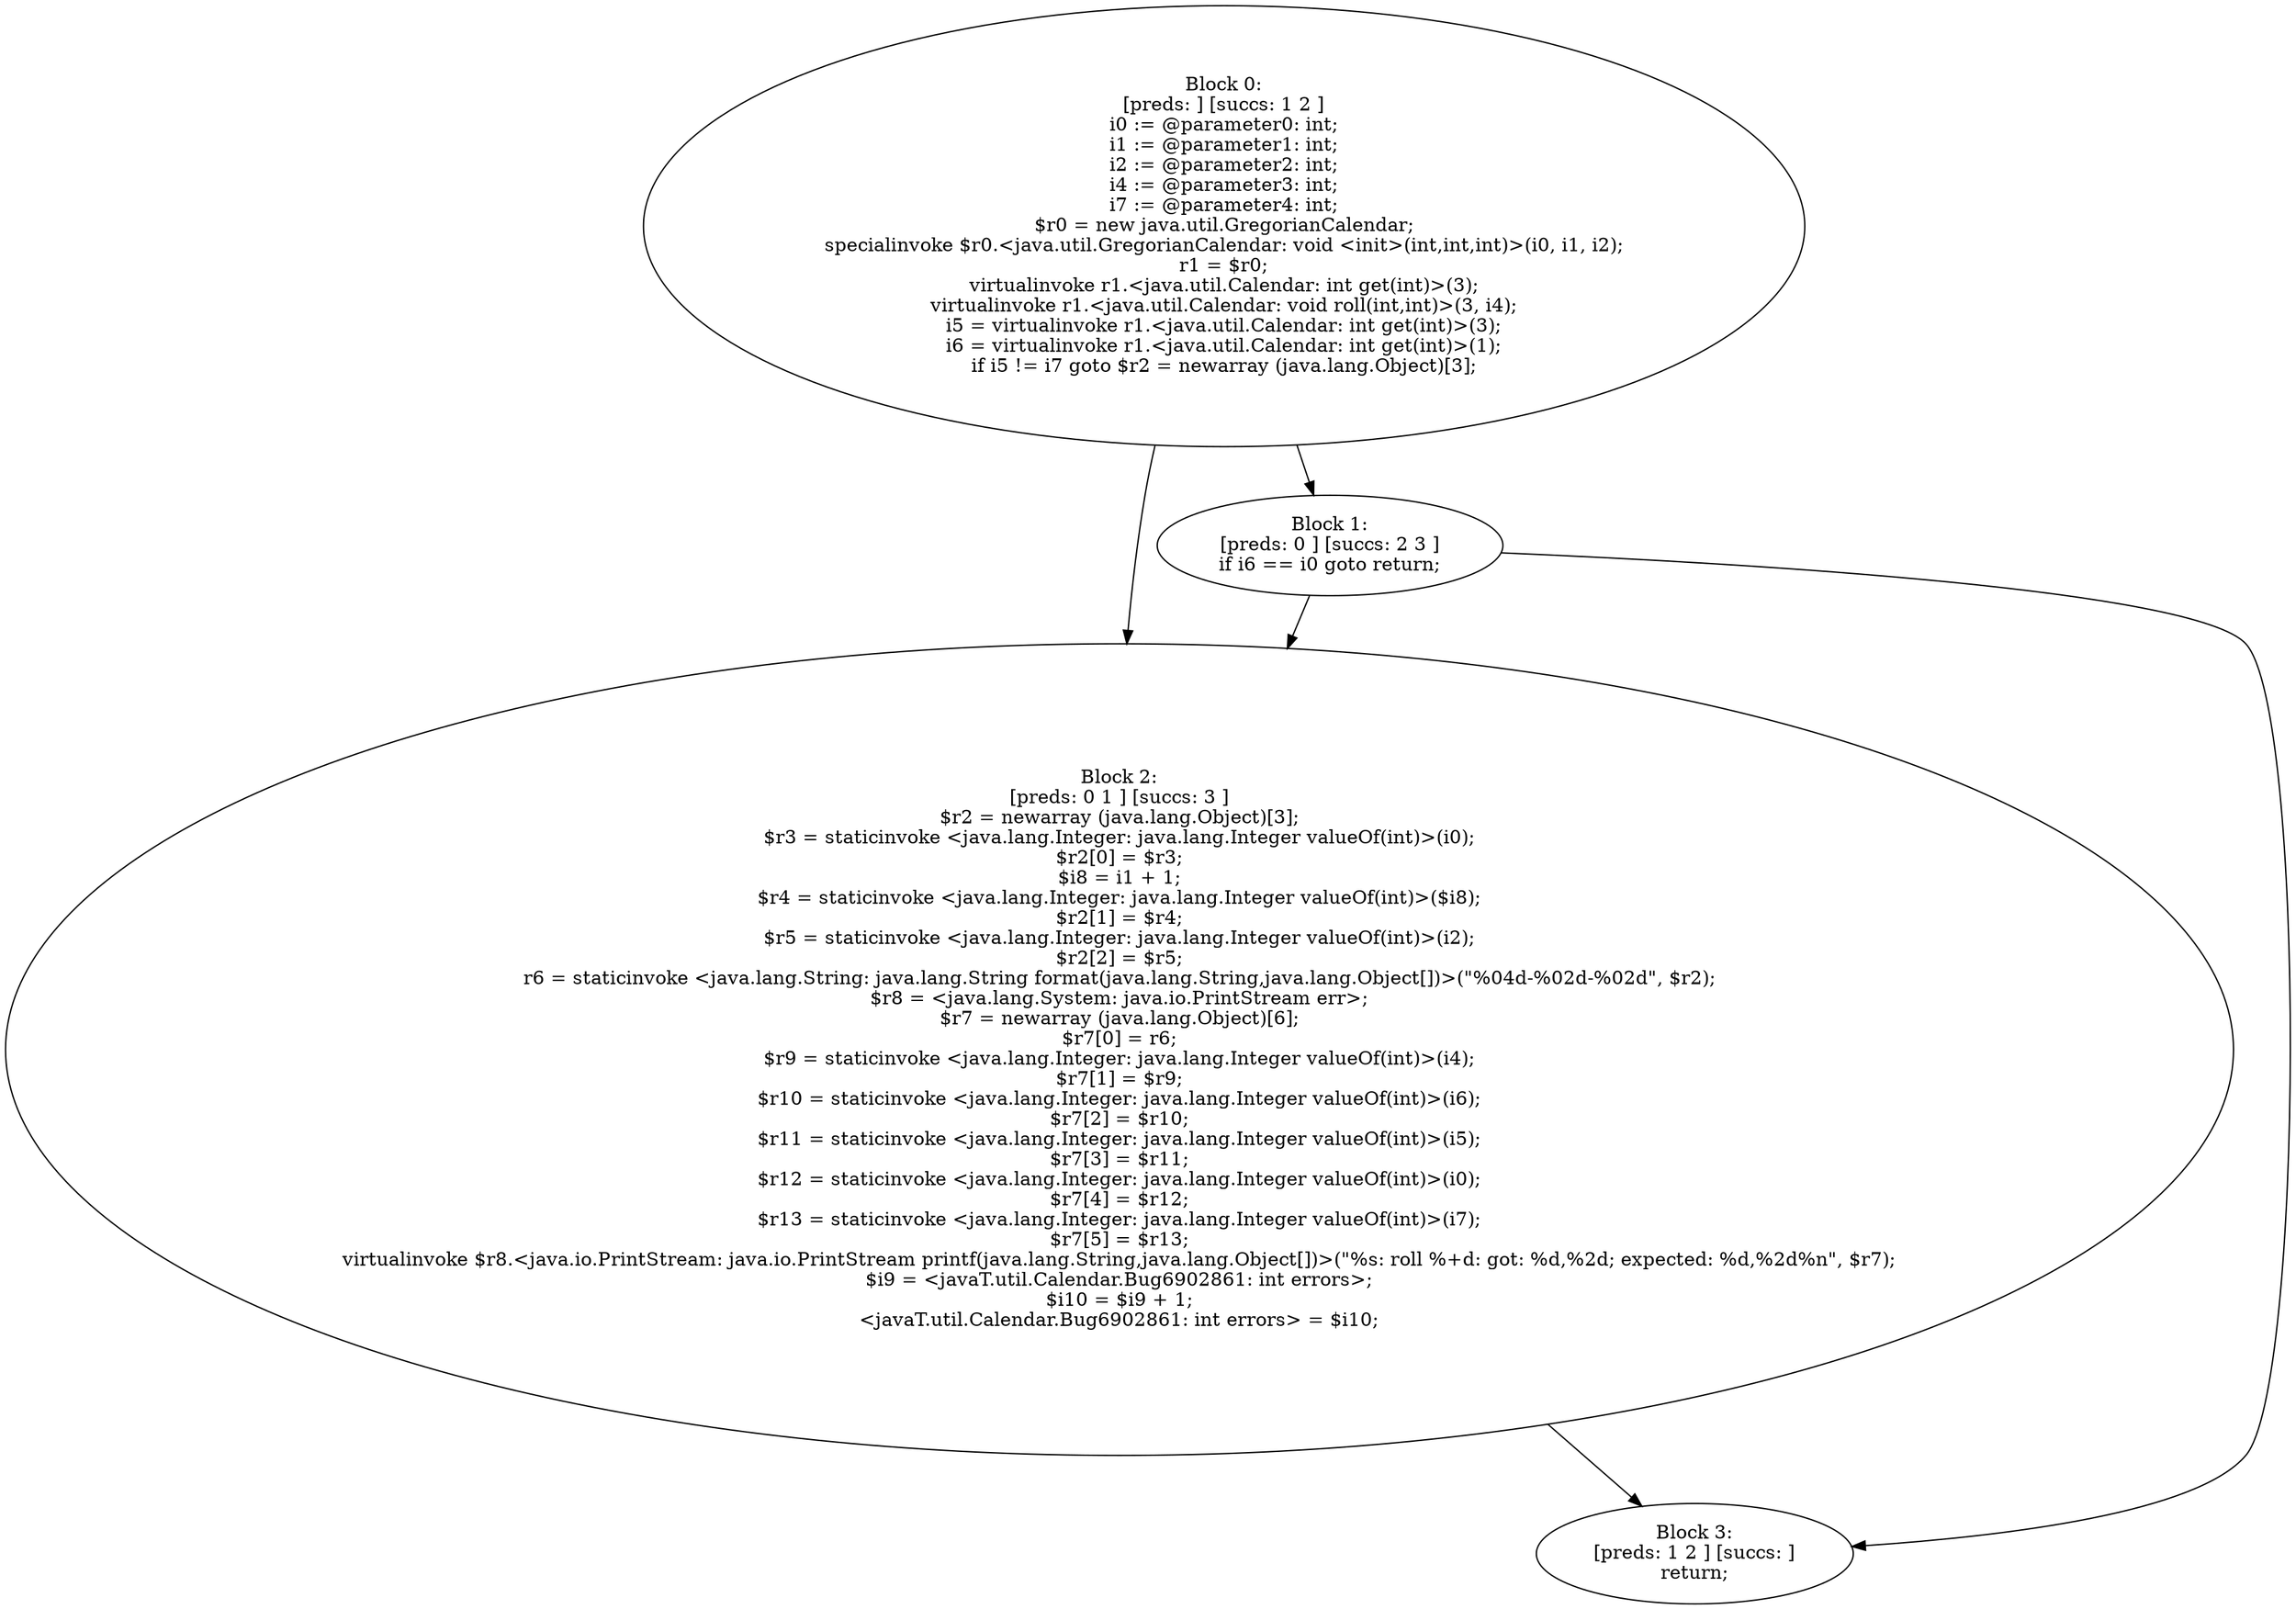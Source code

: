 digraph "unitGraph" {
    "Block 0:
[preds: ] [succs: 1 2 ]
i0 := @parameter0: int;
i1 := @parameter1: int;
i2 := @parameter2: int;
i4 := @parameter3: int;
i7 := @parameter4: int;
$r0 = new java.util.GregorianCalendar;
specialinvoke $r0.<java.util.GregorianCalendar: void <init>(int,int,int)>(i0, i1, i2);
r1 = $r0;
virtualinvoke r1.<java.util.Calendar: int get(int)>(3);
virtualinvoke r1.<java.util.Calendar: void roll(int,int)>(3, i4);
i5 = virtualinvoke r1.<java.util.Calendar: int get(int)>(3);
i6 = virtualinvoke r1.<java.util.Calendar: int get(int)>(1);
if i5 != i7 goto $r2 = newarray (java.lang.Object)[3];
"
    "Block 1:
[preds: 0 ] [succs: 2 3 ]
if i6 == i0 goto return;
"
    "Block 2:
[preds: 0 1 ] [succs: 3 ]
$r2 = newarray (java.lang.Object)[3];
$r3 = staticinvoke <java.lang.Integer: java.lang.Integer valueOf(int)>(i0);
$r2[0] = $r3;
$i8 = i1 + 1;
$r4 = staticinvoke <java.lang.Integer: java.lang.Integer valueOf(int)>($i8);
$r2[1] = $r4;
$r5 = staticinvoke <java.lang.Integer: java.lang.Integer valueOf(int)>(i2);
$r2[2] = $r5;
r6 = staticinvoke <java.lang.String: java.lang.String format(java.lang.String,java.lang.Object[])>(\"%04d-%02d-%02d\", $r2);
$r8 = <java.lang.System: java.io.PrintStream err>;
$r7 = newarray (java.lang.Object)[6];
$r7[0] = r6;
$r9 = staticinvoke <java.lang.Integer: java.lang.Integer valueOf(int)>(i4);
$r7[1] = $r9;
$r10 = staticinvoke <java.lang.Integer: java.lang.Integer valueOf(int)>(i6);
$r7[2] = $r10;
$r11 = staticinvoke <java.lang.Integer: java.lang.Integer valueOf(int)>(i5);
$r7[3] = $r11;
$r12 = staticinvoke <java.lang.Integer: java.lang.Integer valueOf(int)>(i0);
$r7[4] = $r12;
$r13 = staticinvoke <java.lang.Integer: java.lang.Integer valueOf(int)>(i7);
$r7[5] = $r13;
virtualinvoke $r8.<java.io.PrintStream: java.io.PrintStream printf(java.lang.String,java.lang.Object[])>(\"%s: roll %+d: got: %d,%2d; expected: %d,%2d%n\", $r7);
$i9 = <javaT.util.Calendar.Bug6902861: int errors>;
$i10 = $i9 + 1;
<javaT.util.Calendar.Bug6902861: int errors> = $i10;
"
    "Block 3:
[preds: 1 2 ] [succs: ]
return;
"
    "Block 0:
[preds: ] [succs: 1 2 ]
i0 := @parameter0: int;
i1 := @parameter1: int;
i2 := @parameter2: int;
i4 := @parameter3: int;
i7 := @parameter4: int;
$r0 = new java.util.GregorianCalendar;
specialinvoke $r0.<java.util.GregorianCalendar: void <init>(int,int,int)>(i0, i1, i2);
r1 = $r0;
virtualinvoke r1.<java.util.Calendar: int get(int)>(3);
virtualinvoke r1.<java.util.Calendar: void roll(int,int)>(3, i4);
i5 = virtualinvoke r1.<java.util.Calendar: int get(int)>(3);
i6 = virtualinvoke r1.<java.util.Calendar: int get(int)>(1);
if i5 != i7 goto $r2 = newarray (java.lang.Object)[3];
"->"Block 1:
[preds: 0 ] [succs: 2 3 ]
if i6 == i0 goto return;
";
    "Block 0:
[preds: ] [succs: 1 2 ]
i0 := @parameter0: int;
i1 := @parameter1: int;
i2 := @parameter2: int;
i4 := @parameter3: int;
i7 := @parameter4: int;
$r0 = new java.util.GregorianCalendar;
specialinvoke $r0.<java.util.GregorianCalendar: void <init>(int,int,int)>(i0, i1, i2);
r1 = $r0;
virtualinvoke r1.<java.util.Calendar: int get(int)>(3);
virtualinvoke r1.<java.util.Calendar: void roll(int,int)>(3, i4);
i5 = virtualinvoke r1.<java.util.Calendar: int get(int)>(3);
i6 = virtualinvoke r1.<java.util.Calendar: int get(int)>(1);
if i5 != i7 goto $r2 = newarray (java.lang.Object)[3];
"->"Block 2:
[preds: 0 1 ] [succs: 3 ]
$r2 = newarray (java.lang.Object)[3];
$r3 = staticinvoke <java.lang.Integer: java.lang.Integer valueOf(int)>(i0);
$r2[0] = $r3;
$i8 = i1 + 1;
$r4 = staticinvoke <java.lang.Integer: java.lang.Integer valueOf(int)>($i8);
$r2[1] = $r4;
$r5 = staticinvoke <java.lang.Integer: java.lang.Integer valueOf(int)>(i2);
$r2[2] = $r5;
r6 = staticinvoke <java.lang.String: java.lang.String format(java.lang.String,java.lang.Object[])>(\"%04d-%02d-%02d\", $r2);
$r8 = <java.lang.System: java.io.PrintStream err>;
$r7 = newarray (java.lang.Object)[6];
$r7[0] = r6;
$r9 = staticinvoke <java.lang.Integer: java.lang.Integer valueOf(int)>(i4);
$r7[1] = $r9;
$r10 = staticinvoke <java.lang.Integer: java.lang.Integer valueOf(int)>(i6);
$r7[2] = $r10;
$r11 = staticinvoke <java.lang.Integer: java.lang.Integer valueOf(int)>(i5);
$r7[3] = $r11;
$r12 = staticinvoke <java.lang.Integer: java.lang.Integer valueOf(int)>(i0);
$r7[4] = $r12;
$r13 = staticinvoke <java.lang.Integer: java.lang.Integer valueOf(int)>(i7);
$r7[5] = $r13;
virtualinvoke $r8.<java.io.PrintStream: java.io.PrintStream printf(java.lang.String,java.lang.Object[])>(\"%s: roll %+d: got: %d,%2d; expected: %d,%2d%n\", $r7);
$i9 = <javaT.util.Calendar.Bug6902861: int errors>;
$i10 = $i9 + 1;
<javaT.util.Calendar.Bug6902861: int errors> = $i10;
";
    "Block 1:
[preds: 0 ] [succs: 2 3 ]
if i6 == i0 goto return;
"->"Block 2:
[preds: 0 1 ] [succs: 3 ]
$r2 = newarray (java.lang.Object)[3];
$r3 = staticinvoke <java.lang.Integer: java.lang.Integer valueOf(int)>(i0);
$r2[0] = $r3;
$i8 = i1 + 1;
$r4 = staticinvoke <java.lang.Integer: java.lang.Integer valueOf(int)>($i8);
$r2[1] = $r4;
$r5 = staticinvoke <java.lang.Integer: java.lang.Integer valueOf(int)>(i2);
$r2[2] = $r5;
r6 = staticinvoke <java.lang.String: java.lang.String format(java.lang.String,java.lang.Object[])>(\"%04d-%02d-%02d\", $r2);
$r8 = <java.lang.System: java.io.PrintStream err>;
$r7 = newarray (java.lang.Object)[6];
$r7[0] = r6;
$r9 = staticinvoke <java.lang.Integer: java.lang.Integer valueOf(int)>(i4);
$r7[1] = $r9;
$r10 = staticinvoke <java.lang.Integer: java.lang.Integer valueOf(int)>(i6);
$r7[2] = $r10;
$r11 = staticinvoke <java.lang.Integer: java.lang.Integer valueOf(int)>(i5);
$r7[3] = $r11;
$r12 = staticinvoke <java.lang.Integer: java.lang.Integer valueOf(int)>(i0);
$r7[4] = $r12;
$r13 = staticinvoke <java.lang.Integer: java.lang.Integer valueOf(int)>(i7);
$r7[5] = $r13;
virtualinvoke $r8.<java.io.PrintStream: java.io.PrintStream printf(java.lang.String,java.lang.Object[])>(\"%s: roll %+d: got: %d,%2d; expected: %d,%2d%n\", $r7);
$i9 = <javaT.util.Calendar.Bug6902861: int errors>;
$i10 = $i9 + 1;
<javaT.util.Calendar.Bug6902861: int errors> = $i10;
";
    "Block 1:
[preds: 0 ] [succs: 2 3 ]
if i6 == i0 goto return;
"->"Block 3:
[preds: 1 2 ] [succs: ]
return;
";
    "Block 2:
[preds: 0 1 ] [succs: 3 ]
$r2 = newarray (java.lang.Object)[3];
$r3 = staticinvoke <java.lang.Integer: java.lang.Integer valueOf(int)>(i0);
$r2[0] = $r3;
$i8 = i1 + 1;
$r4 = staticinvoke <java.lang.Integer: java.lang.Integer valueOf(int)>($i8);
$r2[1] = $r4;
$r5 = staticinvoke <java.lang.Integer: java.lang.Integer valueOf(int)>(i2);
$r2[2] = $r5;
r6 = staticinvoke <java.lang.String: java.lang.String format(java.lang.String,java.lang.Object[])>(\"%04d-%02d-%02d\", $r2);
$r8 = <java.lang.System: java.io.PrintStream err>;
$r7 = newarray (java.lang.Object)[6];
$r7[0] = r6;
$r9 = staticinvoke <java.lang.Integer: java.lang.Integer valueOf(int)>(i4);
$r7[1] = $r9;
$r10 = staticinvoke <java.lang.Integer: java.lang.Integer valueOf(int)>(i6);
$r7[2] = $r10;
$r11 = staticinvoke <java.lang.Integer: java.lang.Integer valueOf(int)>(i5);
$r7[3] = $r11;
$r12 = staticinvoke <java.lang.Integer: java.lang.Integer valueOf(int)>(i0);
$r7[4] = $r12;
$r13 = staticinvoke <java.lang.Integer: java.lang.Integer valueOf(int)>(i7);
$r7[5] = $r13;
virtualinvoke $r8.<java.io.PrintStream: java.io.PrintStream printf(java.lang.String,java.lang.Object[])>(\"%s: roll %+d: got: %d,%2d; expected: %d,%2d%n\", $r7);
$i9 = <javaT.util.Calendar.Bug6902861: int errors>;
$i10 = $i9 + 1;
<javaT.util.Calendar.Bug6902861: int errors> = $i10;
"->"Block 3:
[preds: 1 2 ] [succs: ]
return;
";
}
